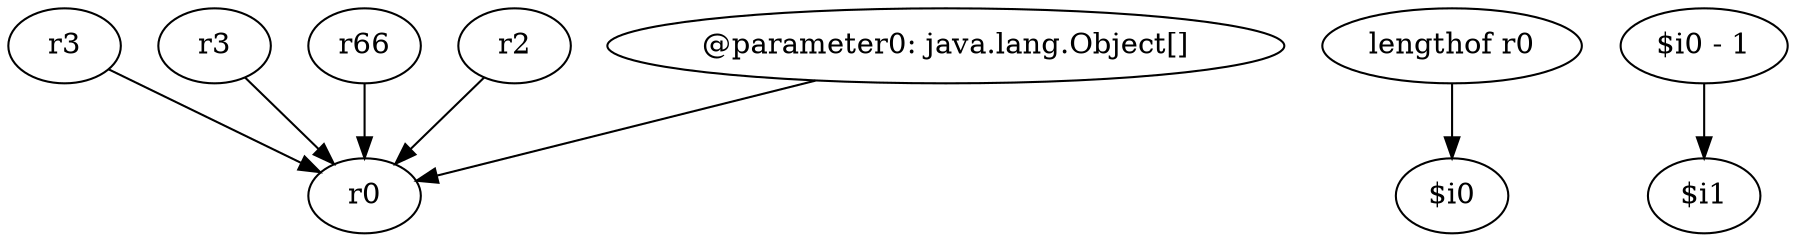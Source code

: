 digraph g {
0[label="r3"]
1[label="r0"]
0->1[label=""]
2[label="lengthof r0"]
3[label="$i0"]
2->3[label=""]
4[label="$i0 - 1"]
5[label="$i1"]
4->5[label=""]
6[label="r3"]
6->1[label=""]
7[label="r66"]
7->1[label=""]
8[label="r2"]
8->1[label=""]
9[label="@parameter0: java.lang.Object[]"]
9->1[label=""]
}